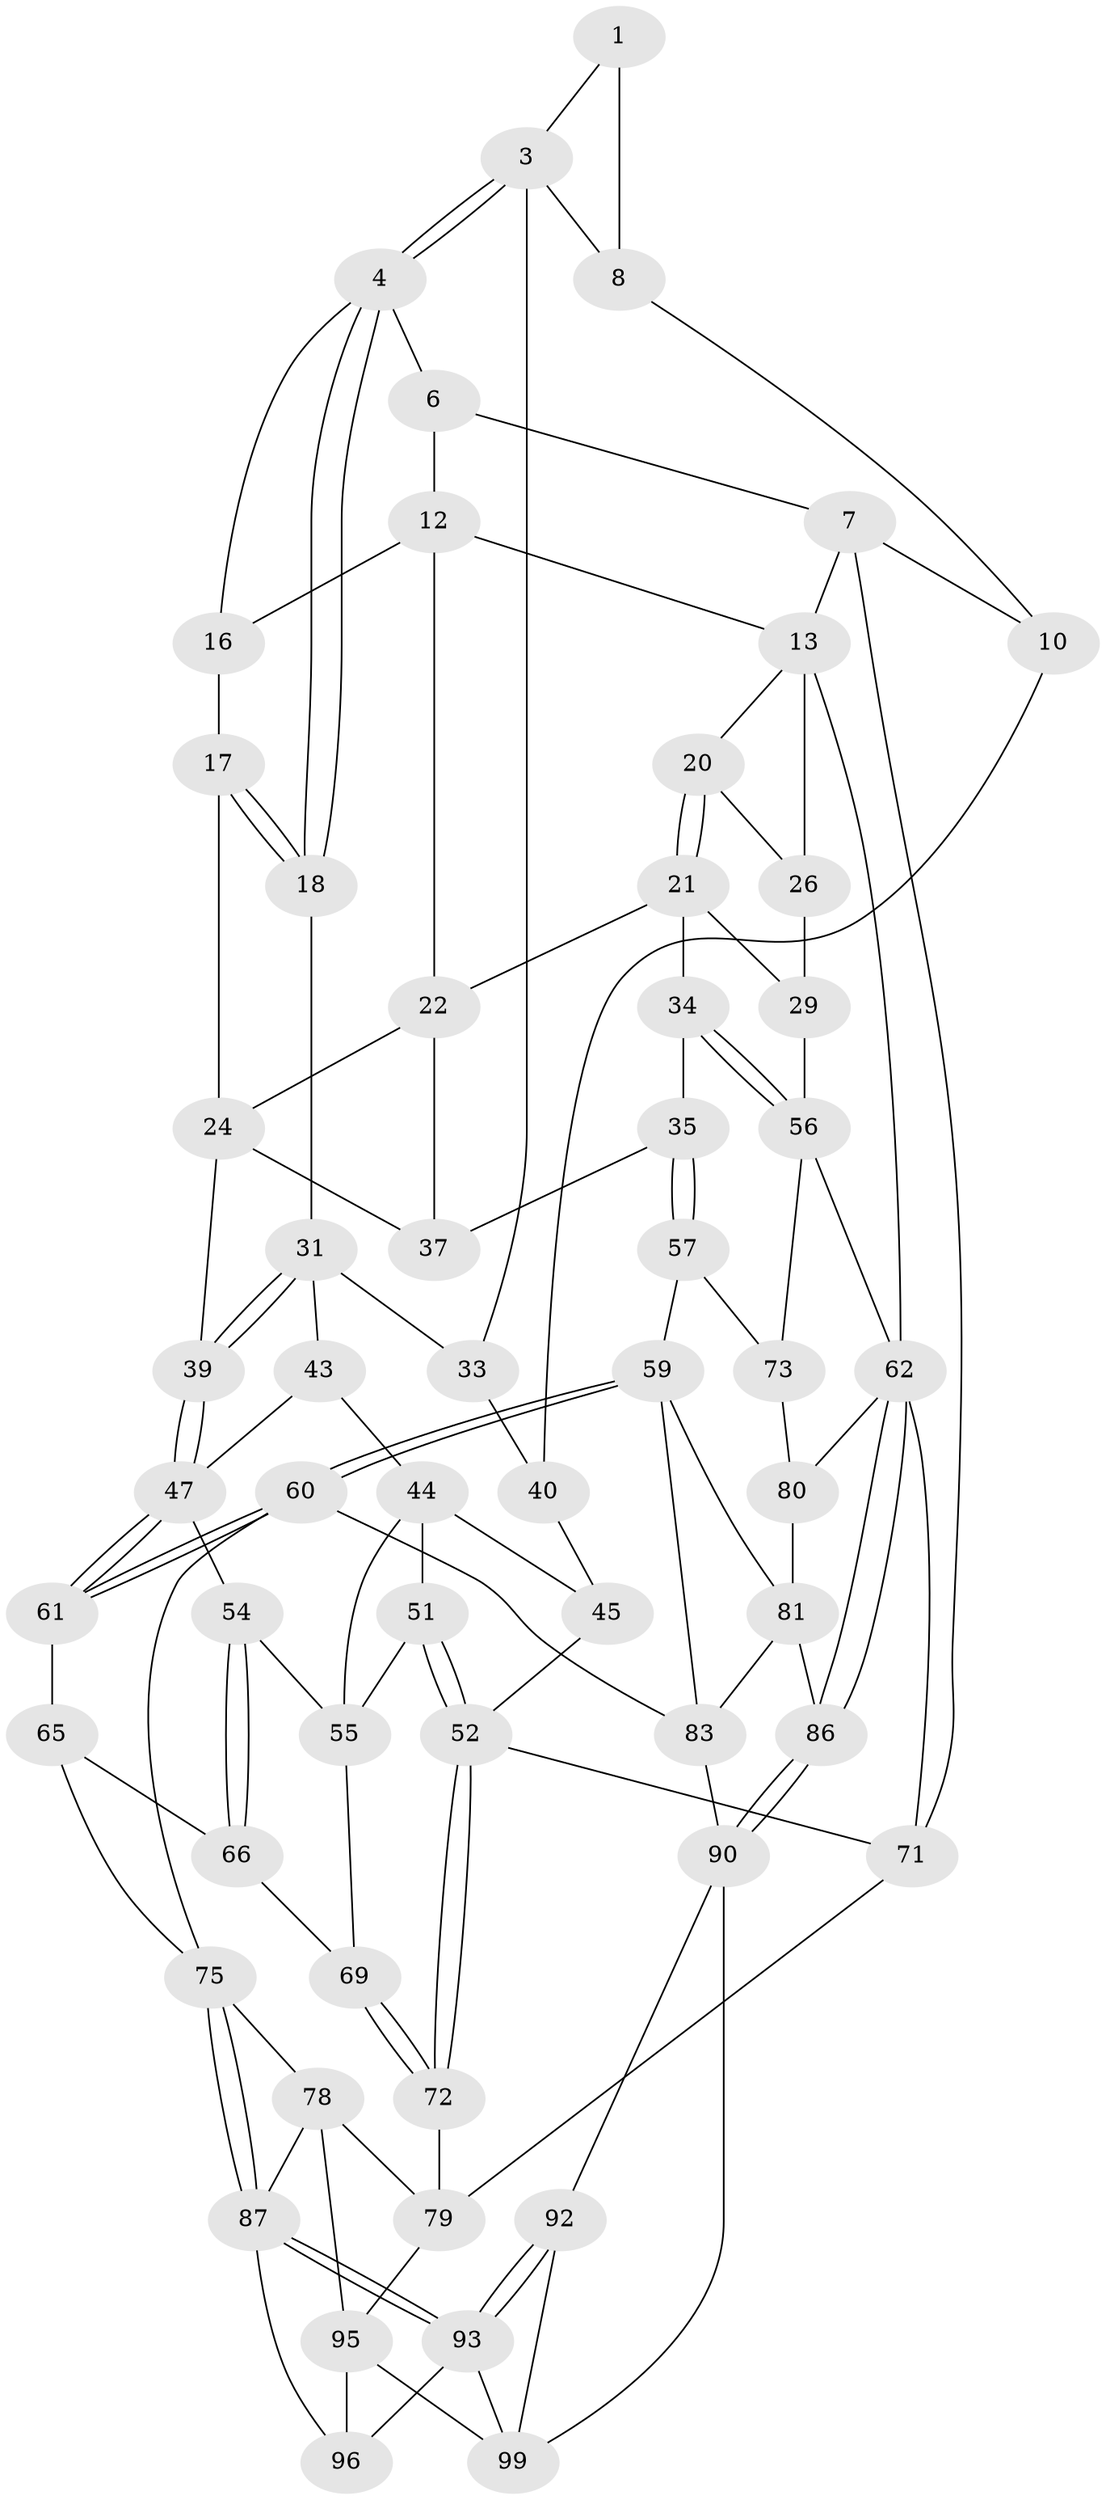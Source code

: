 // Generated by graph-tools (version 1.1) at 2025/24/03/03/25 07:24:33]
// undirected, 59 vertices, 123 edges
graph export_dot {
graph [start="1"]
  node [color=gray90,style=filled];
  1 [pos="+0.11377287990425579+0",super="+2"];
  3 [pos="+0.21203844113992232+0.1300037803058406",super="+19"];
  4 [pos="+0.25905551480905215+0.15363500469991664",super="+5"];
  6 [pos="+0.4329820645043644+0"];
  7 [pos="+0.08874726930358053+0",super="+11"];
  8 [pos="+0.05107070798428589+0.0742750214968252",super="+9"];
  10 [pos="+0+0.16067074544262805"];
  12 [pos="+0.5953622613944125+0",super="+15"];
  13 [pos="+1+0",super="+14"];
  16 [pos="+0.4766331350481689+0.06754407908670088"];
  17 [pos="+0.45547367096998015+0.11823059661722066",super="+25"];
  18 [pos="+0.270837628525382+0.17838463754885034",super="+28"];
  20 [pos="+0.8403033792839185+0.11337570385228476"];
  21 [pos="+0.6905635946823573+0.1628906165444403",super="+30"];
  22 [pos="+0.6607720043551113+0.16584730243619566",super="+23"];
  24 [pos="+0.528823929862096+0.2309505071059799",super="+38"];
  26 [pos="+1+0.26985431370285806",super="+27"];
  29 [pos="+0.8994491869582795+0.29448806003198513",super="+46"];
  31 [pos="+0.28129599326812404+0.26321613067766936",super="+32"];
  33 [pos="+0.10192910916534459+0.2830053140913085"];
  34 [pos="+0.8089425498486353+0.4456328525419932"];
  35 [pos="+0.7839933727150453+0.46059970160902025",super="+36"];
  37 [pos="+0.6611139108803805+0.26925489410767006",super="+42"];
  39 [pos="+0.457802789997677+0.4085175348442882"];
  40 [pos="+0.04530388225542037+0.3233997492650045",super="+41"];
  43 [pos="+0.20571053373646767+0.3415515335592959"];
  44 [pos="+0.08524226542729611+0.41650410044734465",super="+50"];
  45 [pos="+0.08147394318083961+0.4136339011723682",super="+49"];
  47 [pos="+0.45228219333723463+0.4517274762692825",super="+48"];
  51 [pos="+0.014453958853949891+0.5254486029627561"];
  52 [pos="+0+0.6465004429585939",super="+53"];
  54 [pos="+0.2243897715081882+0.49762894009111586"];
  55 [pos="+0.17661166685834567+0.516782817886801",super="+67"];
  56 [pos="+1+0.5375250179697576",super="+64"];
  57 [pos="+0.7611752623192418+0.5230842346210738",super="+58"];
  59 [pos="+0.7246412608669739+0.5821303952824147",super="+82"];
  60 [pos="+0.5169347204655469+0.6274441715285342",super="+74"];
  61 [pos="+0.4642485702751966+0.5161499386299258"];
  62 [pos="+1+1",super="+63"];
  65 [pos="+0.30405607365970355+0.5603663504108066",super="+70"];
  66 [pos="+0.2475218627843687+0.5357086468473355",super="+68"];
  69 [pos="+0.14341283283524348+0.6330270830516058"];
  71 [pos="+0+1"];
  72 [pos="+0.05765816852413494+0.7246199092999368"];
  73 [pos="+0.9572522516845292+0.6287582193149935",super="+77"];
  75 [pos="+0.44438176538077945+0.7375196877042342",super="+76"];
  78 [pos="+0.13628145979719652+0.8046516279439168",super="+89"];
  79 [pos="+0.13046278006837317+0.8024939680103874",super="+94"];
  80 [pos="+0.8712503707645185+0.7442536428447621"];
  81 [pos="+0.8580008771535148+0.7557465599091299",super="+84"];
  83 [pos="+0.6900218593336376+0.902745652221815",super="+85"];
  86 [pos="+1+1"];
  87 [pos="+0.42097064903784254+0.8028577778097202",super="+88"];
  90 [pos="+0.7677381341819892+1",super="+91"];
  92 [pos="+0.4537338223174797+0.944343766573275"];
  93 [pos="+0.4162688540251935+0.8338490359516839",super="+98"];
  95 [pos="+0.10692435744291472+1",super="+97"];
  96 [pos="+0.25709717208057237+0.9504845847031442"];
  99 [pos="+0.35558969380377037+0.9760410188856676",super="+100"];
  1 -- 8 [weight=2];
  1 -- 3;
  3 -- 4;
  3 -- 4;
  3 -- 33;
  3 -- 8;
  4 -- 18;
  4 -- 18;
  4 -- 16;
  4 -- 6;
  6 -- 7;
  6 -- 12;
  7 -- 10;
  7 -- 71;
  7 -- 13;
  8 -- 10;
  10 -- 40;
  12 -- 13;
  12 -- 16;
  12 -- 22;
  13 -- 20;
  13 -- 26;
  13 -- 62;
  16 -- 17;
  17 -- 18 [weight=2];
  17 -- 18;
  17 -- 24;
  18 -- 31;
  20 -- 21;
  20 -- 21;
  20 -- 26;
  21 -- 22;
  21 -- 29;
  21 -- 34;
  22 -- 24;
  22 -- 37;
  24 -- 37;
  24 -- 39;
  26 -- 29 [weight=2];
  29 -- 56;
  31 -- 39;
  31 -- 39;
  31 -- 33;
  31 -- 43;
  33 -- 40;
  34 -- 35;
  34 -- 56;
  34 -- 56;
  35 -- 57;
  35 -- 57;
  35 -- 37 [weight=2];
  39 -- 47;
  39 -- 47;
  40 -- 45 [weight=2];
  43 -- 44;
  43 -- 47;
  44 -- 45;
  44 -- 51;
  44 -- 55;
  45 -- 52;
  47 -- 61;
  47 -- 61;
  47 -- 54;
  51 -- 52;
  51 -- 52;
  51 -- 55;
  52 -- 72;
  52 -- 72;
  52 -- 71;
  54 -- 55;
  54 -- 66;
  54 -- 66;
  55 -- 69;
  56 -- 73;
  56 -- 62;
  57 -- 73 [weight=2];
  57 -- 59;
  59 -- 60;
  59 -- 60;
  59 -- 81;
  59 -- 83;
  60 -- 61;
  60 -- 61;
  60 -- 75;
  60 -- 83;
  61 -- 65;
  62 -- 86;
  62 -- 86;
  62 -- 71;
  62 -- 80;
  65 -- 66 [weight=2];
  65 -- 75;
  66 -- 69;
  69 -- 72;
  69 -- 72;
  71 -- 79;
  72 -- 79;
  73 -- 80;
  75 -- 87;
  75 -- 87;
  75 -- 78;
  78 -- 79;
  78 -- 95;
  78 -- 87;
  79 -- 95;
  80 -- 81;
  81 -- 86;
  81 -- 83;
  83 -- 90;
  86 -- 90;
  86 -- 90;
  87 -- 93;
  87 -- 93;
  87 -- 96;
  90 -- 92;
  90 -- 99;
  92 -- 93;
  92 -- 93;
  92 -- 99;
  93 -- 96;
  93 -- 99;
  95 -- 96;
  95 -- 99;
}
